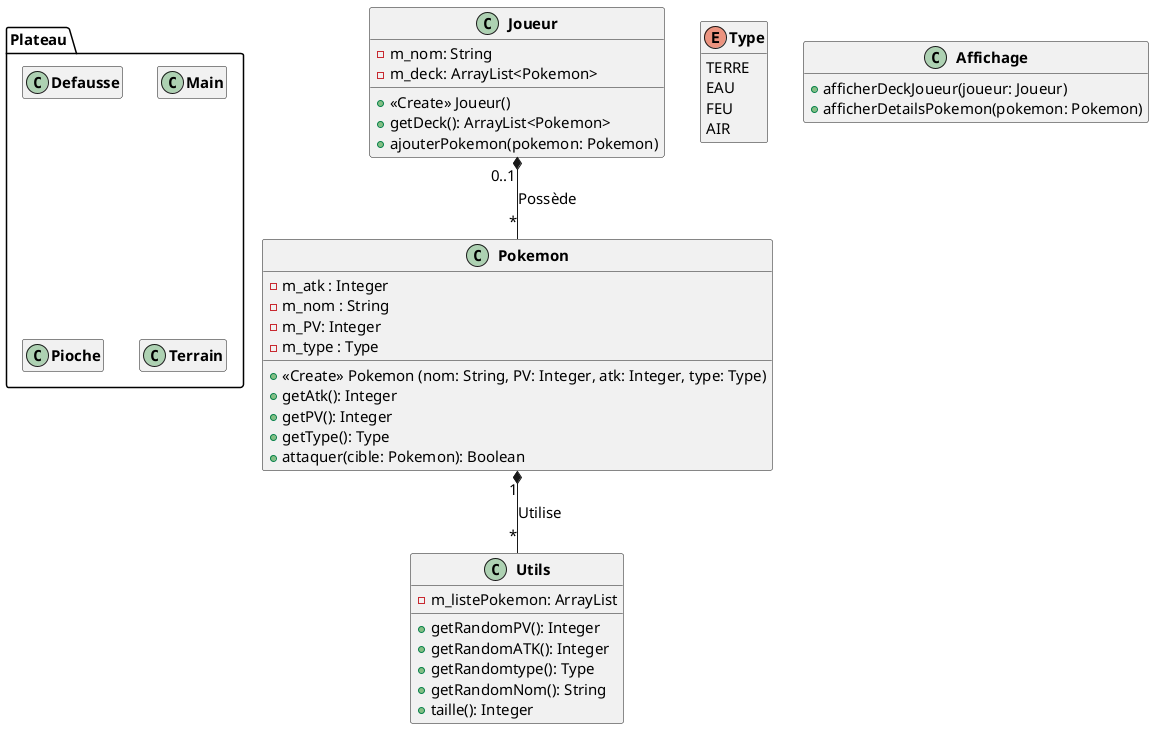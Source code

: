 @startuml
scale 1
skinparam classFontStyle Bold
skinparam defaultFontSize 15
hide empty members
skinparam classAttribute IconSize 0
skinparam classFontStyle Bold
hide enum methods


class Pokemon{
    -m_atk : Integer
    -m_nom : String
    -m_PV: Integer
    -m_type : Type
    +<<Create>> Pokemon (nom: String, PV: Integer, atk: Integer, type: Type)
    +getAtk(): Integer
    +getPV(): Integer
    +getType(): Type
    +attaquer(cible: Pokemon): Boolean
}
enum Type{
        TERRE
        EAU
        FEU
        AIR
}
class Utils{
    -m_listePokemon: ArrayList
    +getRandomPV(): Integer
    +getRandomATK(): Integer
    +getRandomtype(): Type
    +getRandomNom(): String
    +taille(): Integer
}
class Joueur{
    -m_nom: String
    -m_deck: ArrayList<Pokemon>
    +<<Create>> Joueur()
    +getDeck(): ArrayList<Pokemon>
    +ajouterPokemon(pokemon: Pokemon)
}
class Affichage{
    +afficherDeckJoueur(joueur: Joueur)
    +afficherDetailsPokemon(pokemon: Pokemon)
    }
package Plateau {
    class Defausse
    {
    }
    class Main
    {
    }
    class Pioche
    {
    }
    class Terrain
    {
    }
}
Pokemon "1" *-- "*" Utils : Utilise
Joueur "0..1" *-- "*" Pokemon : Possède
@enduml